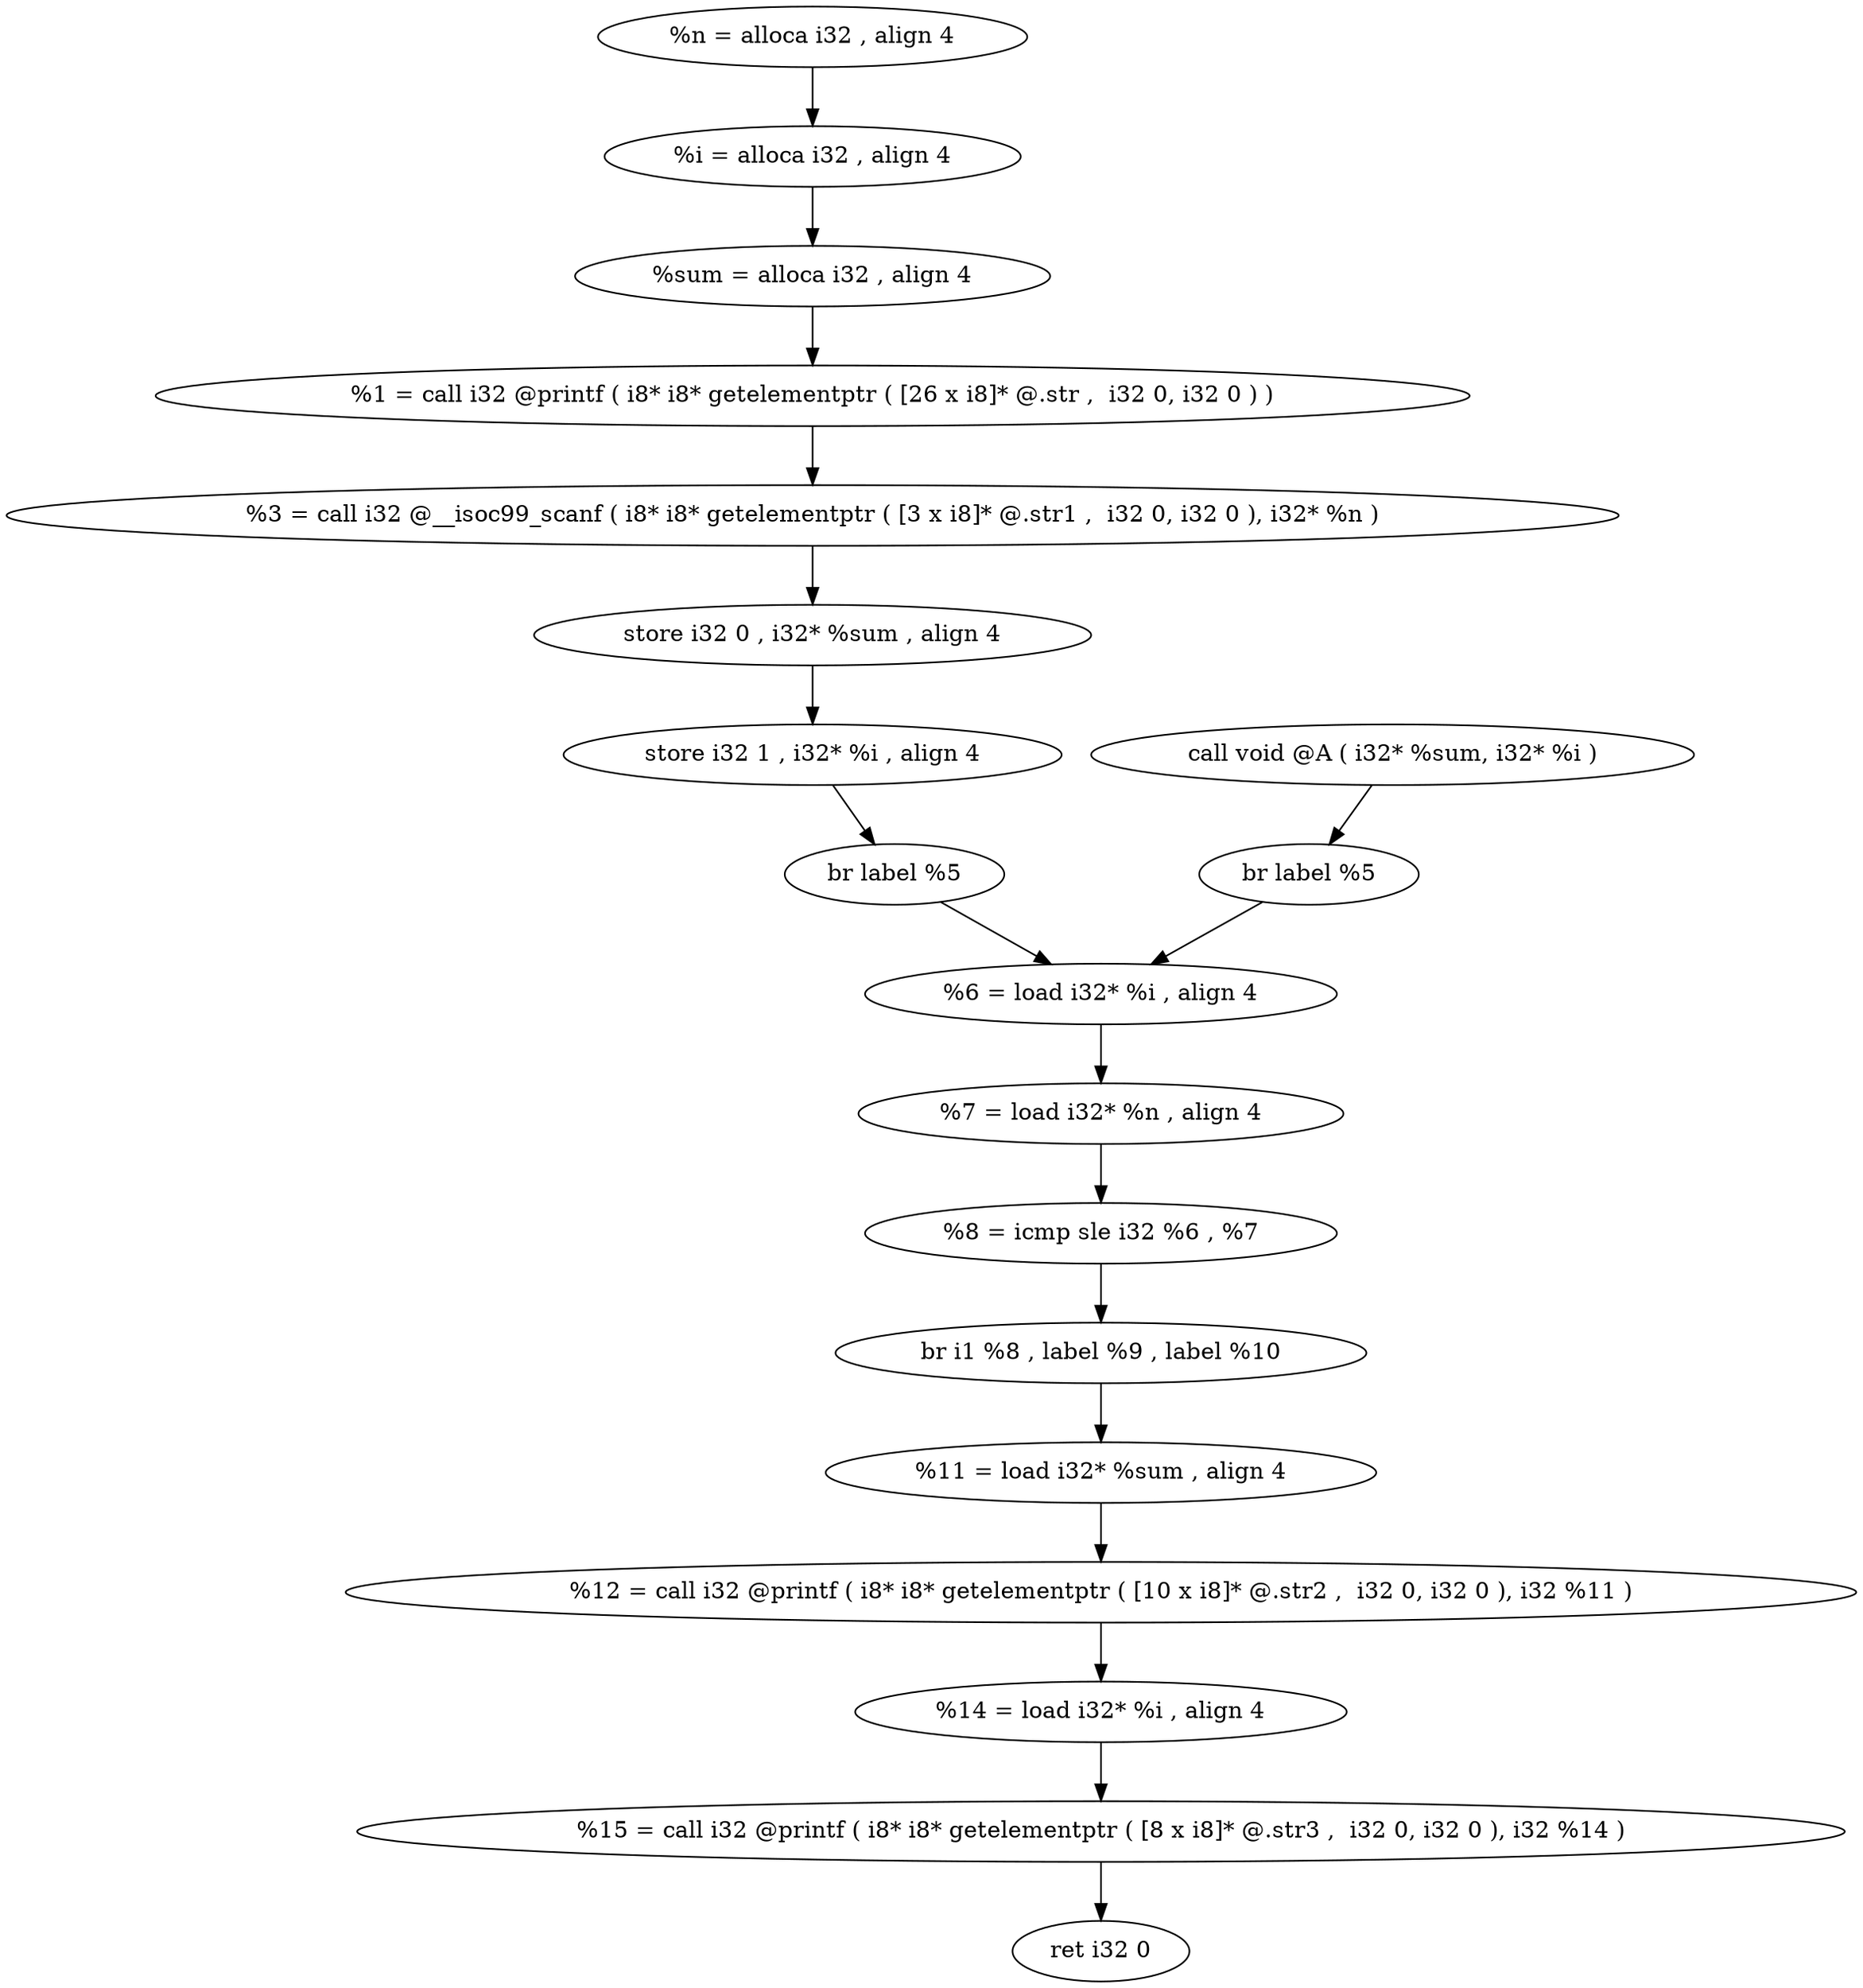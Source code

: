 digraph {
	node [label="\N"];
	graph [bb="0,0,1129,1222"];
	33 [label="%n = alloca i32 , align 4", pos="492,1203", width="3.6389", height="0.51389"];
	34 [label="%i = alloca i32 , align 4", pos="492,1129", width="3.5278", height="0.51389"];
	35 [label="%sum = alloca i32 , align 4", pos="492,1055", width="4.0278", height="0.51389"];
	36 [label="%1 = call i32 @printf ( i8* i8* getelementptr ( [26 x i8]* @.str ,  i32 0, i32 0 ) )", pos="492,981", width="11.139", height="0.51389"];
	40 [label="%3 = call i32 @__isoc99_scanf ( i8* i8* getelementptr ( [3 x i8]* @.str1 ,  i32 0, i32 0 ), i32* %n )", pos="492,907", width="13.667", height="0.51389"];
	43 [label="store i32 0 , i32* %sum , align 4", pos="492,833", width="4.7222", height="0.51389"];
	44 [label="store i32 1 , i32* %i , align 4", pos="492,759", width="4.2222", height="0.51389"];
	45 [label="br label %5", pos="542,685", width="1.8611", height="0.51389"];
	47 [label="%6 = load i32* %i , align 4", pos="668,611", width=4, height="0.51389"];
	48 [label="%7 = load i32* %n , align 4", pos="668,537", width="4.1111", height="0.51389"];
	49 [label="%8 = icmp sle i32 %6 , %7", pos="668,463", width=4, height="0.51389"];
	50 [label="br i1 %8 , label %9 , label %10", pos="668,389", width="4.5", height="0.51389"];
	52 [label="call void @A ( i32* %sum, i32* %i )", pos="846,759", width="5.1111", height="0.51389"];
	53 [label="br label %5", pos="795,685", width="1.8611", height="0.51389"];
	55 [label="%11 = load i32* %sum , align 4", pos="668,315", width="4.6667", height="0.51389"];
	56 [label="%12 = call i32 @printf ( i8* i8* getelementptr ( [10 x i8]* @.str2 ,  i32 0, i32 0 ), i32 %11 )", pos="668,241", width="12.806", height="0.51389"];
	59 [label="%14 = load i32* %i , align 4", pos="668,167", width="4.1667", height="0.51389"];
	60 [label="%15 = call i32 @printf ( i8* i8* getelementptr ( [8 x i8]* @.str3 ,  i32 0, i32 0 ), i32 %14 )", pos="668,93", width="12.611", height="0.51389"];
	63 [label="ret i32 0", pos="668,19", width="1.5", height="0.51389"];
	33 -> 34 [pos="e,492,1147.7 492,1184.3 492,1176.3 492,1166.6 492,1157.7"];
	34 -> 35 [pos="e,492,1073.7 492,1110.3 492,1102.3 492,1092.6 492,1083.7"];
	35 -> 36 [pos="e,492,999.67 492,1036.3 492,1028.3 492,1018.6 492,1009.7"];
	36 -> 40 [pos="e,492,925.67 492,962.33 492,954.26 492,944.65 492,935.71"];
	40 -> 43 [pos="e,492,851.67 492,888.33 492,880.26 492,870.65 492,861.71"];
	43 -> 44 [pos="e,492,777.67 492,814.33 492,806.26 492,796.65 492,787.71"];
	44 -> 45 [pos="e,529.56,703.41 504.62,740.33 510.46,731.67 517.52,721.23 523.92,711.76"];
	45 -> 47 [pos="e,636.87,629.28 570.59,668.21 587.56,658.24 609.34,645.45 628,634.49"];
	47 -> 48 [pos="e,668,555.67 668,592.33 668,584.26 668,574.65 668,565.71"];
	48 -> 49 [pos="e,668,481.67 668,518.33 668,510.26 668,500.65 668,491.71"];
	49 -> 50 [pos="e,668,407.67 668,444.33 668,436.26 668,426.65 668,417.71"];
	50 -> 55 [pos="e,668,333.67 668,370.33 668,362.26 668,352.65 668,343.71"];
	52 -> 53 [pos="e,807.69,703.41 833.13,740.33 827.17,731.67 819.97,721.23 813.44,711.76"];
	53 -> 47 [pos="e,699.37,629.28 766.18,668.21 749,658.2 726.92,645.33 708.06,634.34"];
	55 -> 56 [pos="e,668,259.67 668,296.33 668,288.26 668,278.65 668,269.71"];
	56 -> 59 [pos="e,668,185.67 668,222.33 668,214.26 668,204.65 668,195.71"];
	59 -> 60 [pos="e,668,111.67 668,148.33 668,140.26 668,130.65 668,121.71"];
	60 -> 63 [pos="e,668,37.667 668,74.327 668,66.264 668,56.648 668,47.711"];
}
